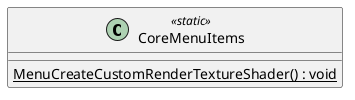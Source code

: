 @startuml
class CoreMenuItems <<static>> {
    {static} MenuCreateCustomRenderTextureShader() : void
}
@enduml
